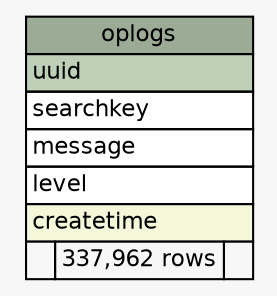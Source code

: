 // dot 2.26.0 on Linux 2.6.32-504.8.1.el6.x86_64
// SchemaSpy rev 590
digraph "oplogs" {
  graph [
    rankdir="RL"
    bgcolor="#f7f7f7"
    nodesep="0.18"
    ranksep="0.46"
    fontname="Helvetica"
    fontsize="11"
  ];
  node [
    fontname="Helvetica"
    fontsize="11"
    shape="plaintext"
  ];
  edge [
    arrowsize="0.8"
  ];
  "oplogs" [
    label=<
    <TABLE BORDER="0" CELLBORDER="1" CELLSPACING="0" BGCOLOR="#ffffff">
      <TR><TD COLSPAN="3" BGCOLOR="#9bab96" ALIGN="CENTER">oplogs</TD></TR>
      <TR><TD PORT="uuid" COLSPAN="3" BGCOLOR="#bed1b8" ALIGN="LEFT">uuid</TD></TR>
      <TR><TD PORT="searchkey" COLSPAN="3" ALIGN="LEFT">searchkey</TD></TR>
      <TR><TD PORT="message" COLSPAN="3" ALIGN="LEFT">message</TD></TR>
      <TR><TD PORT="level" COLSPAN="3" ALIGN="LEFT">level</TD></TR>
      <TR><TD PORT="createtime" COLSPAN="3" BGCOLOR="#f4f7da" ALIGN="LEFT">createtime</TD></TR>
      <TR><TD ALIGN="LEFT" BGCOLOR="#f7f7f7">  </TD><TD ALIGN="RIGHT" BGCOLOR="#f7f7f7">337,962 rows</TD><TD ALIGN="RIGHT" BGCOLOR="#f7f7f7">  </TD></TR>
    </TABLE>>
    URL="tables/oplogs.html"
    tooltip="oplogs"
  ];
}
